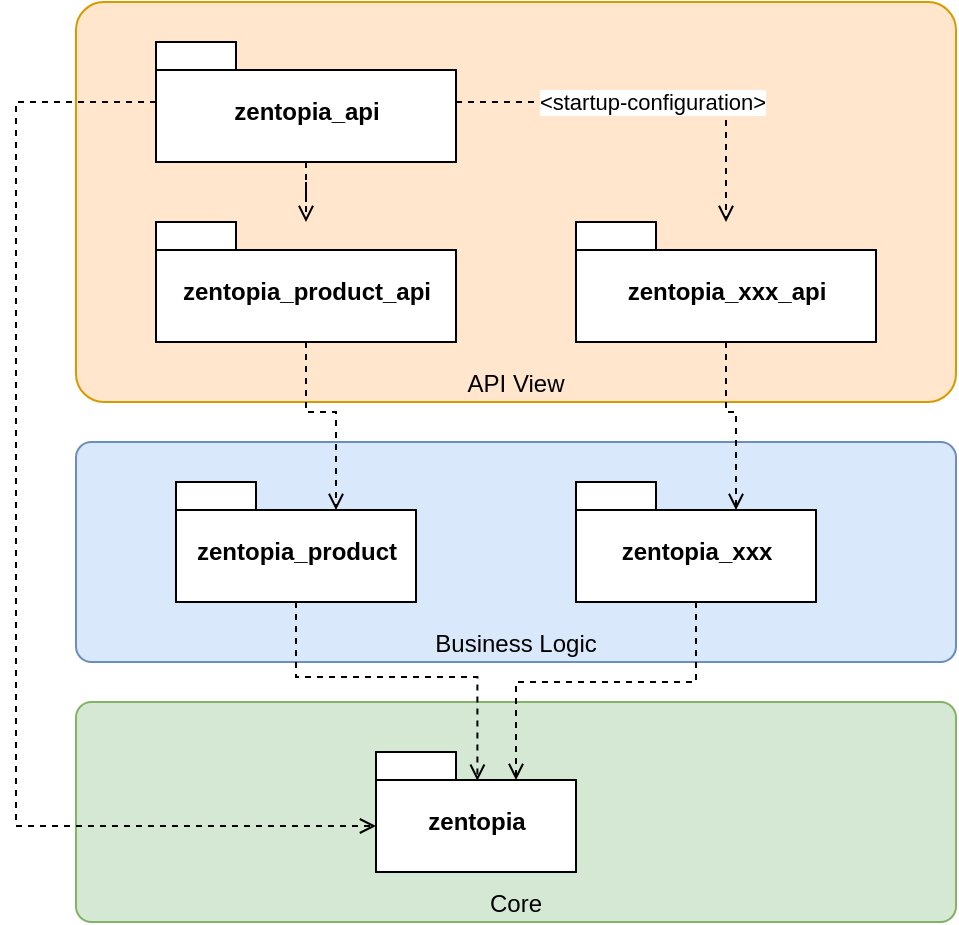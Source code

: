 <mxfile version="13.3.5" type="device"><diagram id="7yIPT2dct9xl6Z2FiIE-" name="Page-1"><mxGraphModel dx="768" dy="1582" grid="1" gridSize="10" guides="1" tooltips="1" connect="1" arrows="1" fold="1" page="1" pageScale="1" pageWidth="850" pageHeight="1100" math="0" shadow="0"><root><mxCell id="0"/><mxCell id="1" parent="0"/><mxCell id="PYp62uQO6xPVAp-Caa_2-36" value="Core" style="rounded=1;whiteSpace=wrap;html=1;fillColor=#d5e8d4;strokeColor=#82b366;verticalAlign=bottom;arcSize=7;" vertex="1" parent="1"><mxGeometry x="60" y="90" width="440" height="110" as="geometry"/></mxCell><mxCell id="PYp62uQO6xPVAp-Caa_2-35" value="Business Logic" style="rounded=1;whiteSpace=wrap;html=1;fillColor=#dae8fc;strokeColor=#6c8ebf;verticalAlign=bottom;arcSize=7;" vertex="1" parent="1"><mxGeometry x="60" y="-40" width="440" height="110" as="geometry"/></mxCell><mxCell id="PYp62uQO6xPVAp-Caa_2-34" value="API View" style="rounded=1;whiteSpace=wrap;html=1;fillColor=#ffe6cc;strokeColor=#d79b00;verticalAlign=bottom;arcSize=7;" vertex="1" parent="1"><mxGeometry x="60" y="-260" width="440" height="200" as="geometry"/></mxCell><mxCell id="PYp62uQO6xPVAp-Caa_2-2" value="zentopia" style="shape=folder;fontStyle=1;spacingTop=10;tabWidth=40;tabHeight=14;tabPosition=left;html=1;" vertex="1" parent="1"><mxGeometry x="210" y="115" width="100" height="60" as="geometry"/></mxCell><mxCell id="PYp62uQO6xPVAp-Caa_2-26" style="edgeStyle=orthogonalEdgeStyle;rounded=0;orthogonalLoop=1;jettySize=auto;html=1;dashed=1;endArrow=open;endFill=0;" edge="1" parent="1" source="PYp62uQO6xPVAp-Caa_2-6" target="PYp62uQO6xPVAp-Caa_2-8"><mxGeometry relative="1" as="geometry"/></mxCell><mxCell id="PYp62uQO6xPVAp-Caa_2-27" value="&amp;lt;startup-configuration&amp;gt;" style="edgeStyle=orthogonalEdgeStyle;rounded=0;orthogonalLoop=1;jettySize=auto;html=1;dashed=1;endArrow=open;endFill=0;" edge="1" parent="1" source="PYp62uQO6xPVAp-Caa_2-6" target="PYp62uQO6xPVAp-Caa_2-14"><mxGeometry relative="1" as="geometry"/></mxCell><mxCell id="PYp62uQO6xPVAp-Caa_2-31" style="edgeStyle=orthogonalEdgeStyle;rounded=0;orthogonalLoop=1;jettySize=auto;html=1;entryX=0;entryY=0;entryDx=0;entryDy=37;entryPerimeter=0;dashed=1;endArrow=open;endFill=0;" edge="1" parent="1" source="PYp62uQO6xPVAp-Caa_2-6" target="PYp62uQO6xPVAp-Caa_2-2"><mxGeometry relative="1" as="geometry"><Array as="points"><mxPoint x="30" y="-210"/><mxPoint x="30" y="152"/></Array></mxGeometry></mxCell><mxCell id="PYp62uQO6xPVAp-Caa_2-6" value="zentopia_api" style="shape=folder;fontStyle=1;spacingTop=10;tabWidth=40;tabHeight=14;tabPosition=left;html=1;" vertex="1" parent="1"><mxGeometry x="100" y="-240" width="150" height="60" as="geometry"/></mxCell><mxCell id="PYp62uQO6xPVAp-Caa_2-8" value="zentopia_product_api" style="shape=folder;fontStyle=1;spacingTop=10;tabWidth=40;tabHeight=14;tabPosition=left;html=1;" vertex="1" parent="1"><mxGeometry x="100" y="-150" width="150" height="60" as="geometry"/></mxCell><mxCell id="PYp62uQO6xPVAp-Caa_2-32" style="edgeStyle=orthogonalEdgeStyle;rounded=0;orthogonalLoop=1;jettySize=auto;html=1;entryX=0.507;entryY=0.239;entryDx=0;entryDy=0;entryPerimeter=0;dashed=1;endArrow=open;endFill=0;" edge="1" parent="1" source="PYp62uQO6xPVAp-Caa_2-12" target="PYp62uQO6xPVAp-Caa_2-2"><mxGeometry relative="1" as="geometry"/></mxCell><mxCell id="PYp62uQO6xPVAp-Caa_2-12" value="zentopia_product" style="shape=folder;fontStyle=1;spacingTop=10;tabWidth=40;tabHeight=14;tabPosition=left;html=1;" vertex="1" parent="1"><mxGeometry x="110" y="-20" width="120" height="60" as="geometry"/></mxCell><mxCell id="PYp62uQO6xPVAp-Caa_2-29" style="edgeStyle=orthogonalEdgeStyle;rounded=0;orthogonalLoop=1;jettySize=auto;html=1;entryX=0;entryY=0;entryDx=80;entryDy=14;entryPerimeter=0;dashed=1;endArrow=open;endFill=0;" edge="1" parent="1" source="PYp62uQO6xPVAp-Caa_2-14" target="PYp62uQO6xPVAp-Caa_2-19"><mxGeometry relative="1" as="geometry"/></mxCell><mxCell id="PYp62uQO6xPVAp-Caa_2-14" value="zentopia_xxx_api" style="shape=folder;fontStyle=1;spacingTop=10;tabWidth=40;tabHeight=14;tabPosition=left;html=1;" vertex="1" parent="1"><mxGeometry x="310" y="-150" width="150" height="60" as="geometry"/></mxCell><mxCell id="PYp62uQO6xPVAp-Caa_2-33" style="edgeStyle=orthogonalEdgeStyle;rounded=0;orthogonalLoop=1;jettySize=auto;html=1;entryX=0;entryY=0;entryDx=70;entryDy=14;entryPerimeter=0;dashed=1;endArrow=open;endFill=0;" edge="1" parent="1" source="PYp62uQO6xPVAp-Caa_2-19" target="PYp62uQO6xPVAp-Caa_2-2"><mxGeometry relative="1" as="geometry"><Array as="points"><mxPoint x="370" y="80"/><mxPoint x="280" y="80"/></Array></mxGeometry></mxCell><mxCell id="PYp62uQO6xPVAp-Caa_2-19" value="zentopia_xxx" style="shape=folder;fontStyle=1;spacingTop=10;tabWidth=40;tabHeight=14;tabPosition=left;html=1;" vertex="1" parent="1"><mxGeometry x="310" y="-20" width="120" height="60" as="geometry"/></mxCell><mxCell id="PYp62uQO6xPVAp-Caa_2-30" style="edgeStyle=orthogonalEdgeStyle;rounded=0;orthogonalLoop=1;jettySize=auto;html=1;entryX=0;entryY=0;entryDx=80;entryDy=14;entryPerimeter=0;dashed=1;endArrow=open;endFill=0;" edge="1" parent="1" source="PYp62uQO6xPVAp-Caa_2-8" target="PYp62uQO6xPVAp-Caa_2-12"><mxGeometry relative="1" as="geometry"/></mxCell></root></mxGraphModel></diagram></mxfile>